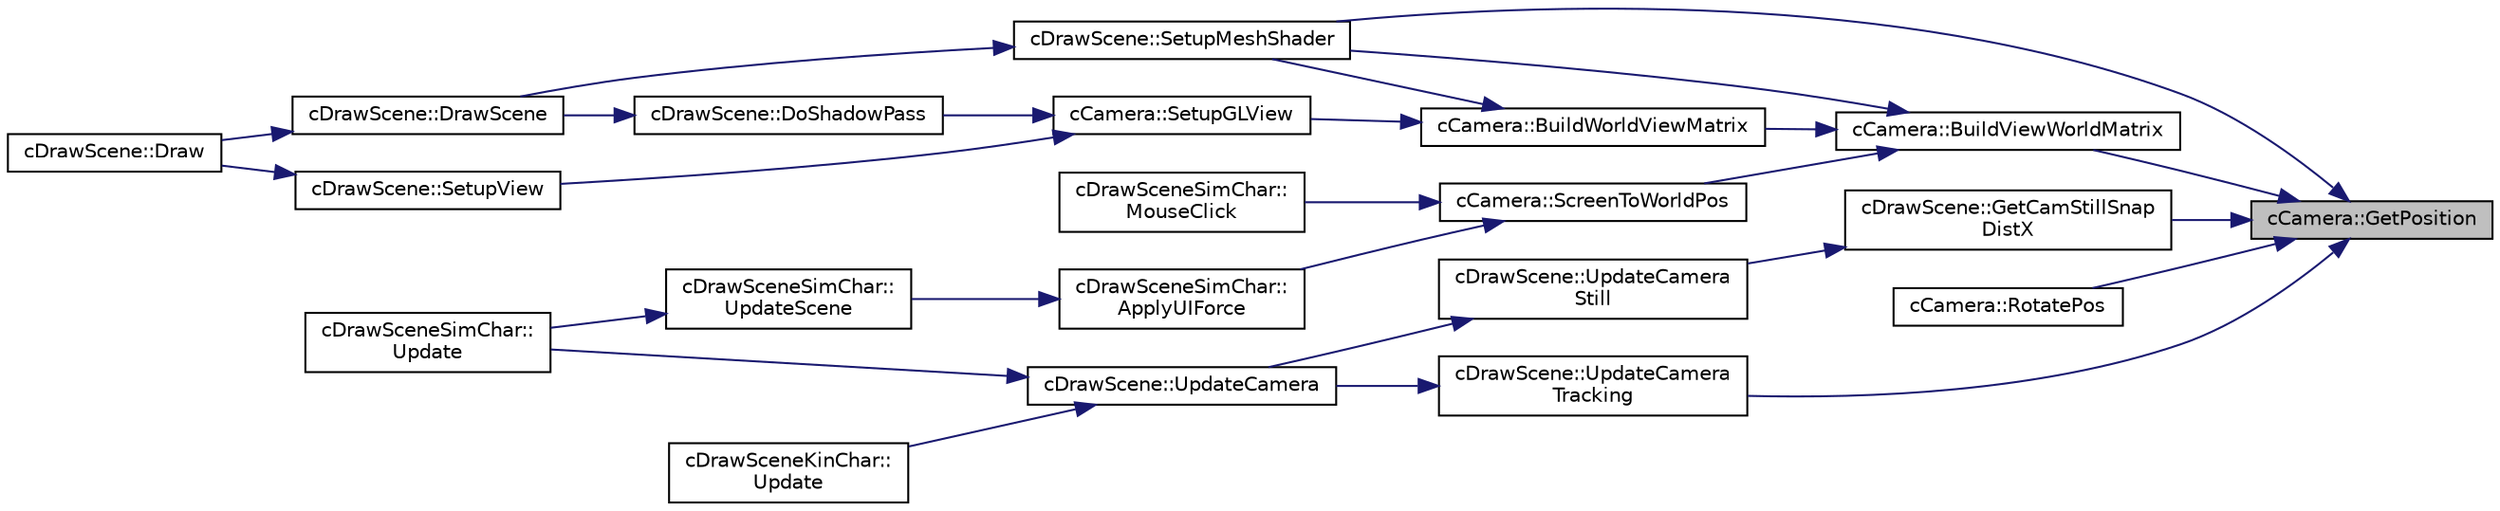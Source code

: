 digraph "cCamera::GetPosition"
{
 // LATEX_PDF_SIZE
  edge [fontname="Helvetica",fontsize="10",labelfontname="Helvetica",labelfontsize="10"];
  node [fontname="Helvetica",fontsize="10",shape=record];
  rankdir="RL";
  Node1 [label="cCamera::GetPosition",height=0.2,width=0.4,color="black", fillcolor="grey75", style="filled", fontcolor="black",tooltip=" "];
  Node1 -> Node2 [dir="back",color="midnightblue",fontsize="10",style="solid",fontname="Helvetica"];
  Node2 [label="cCamera::BuildViewWorldMatrix",height=0.2,width=0.4,color="black", fillcolor="white", style="filled",URL="$classc_camera.html#abb1c165a7d29540124f7f6a44237a2a7",tooltip=" "];
  Node2 -> Node3 [dir="back",color="midnightblue",fontsize="10",style="solid",fontname="Helvetica"];
  Node3 [label="cCamera::BuildWorldViewMatrix",height=0.2,width=0.4,color="black", fillcolor="white", style="filled",URL="$classc_camera.html#a1a80f5e092b4fda59de01674378d13fe",tooltip=" "];
  Node3 -> Node4 [dir="back",color="midnightblue",fontsize="10",style="solid",fontname="Helvetica"];
  Node4 [label="cCamera::SetupGLView",height=0.2,width=0.4,color="black", fillcolor="white", style="filled",URL="$classc_camera.html#a38d6ab3eee6e3ae7db19c7ee886e002d",tooltip=" "];
  Node4 -> Node5 [dir="back",color="midnightblue",fontsize="10",style="solid",fontname="Helvetica"];
  Node5 [label="cDrawScene::DoShadowPass",height=0.2,width=0.4,color="black", fillcolor="white", style="filled",URL="$classc_draw_scene.html#a3b7548045c8dfc7fcd1a55a411f592d1",tooltip=" "];
  Node5 -> Node6 [dir="back",color="midnightblue",fontsize="10",style="solid",fontname="Helvetica"];
  Node6 [label="cDrawScene::DrawScene",height=0.2,width=0.4,color="black", fillcolor="white", style="filled",URL="$classc_draw_scene.html#ac2fea848f9552e4da69c7f50d8d866c8",tooltip=" "];
  Node6 -> Node7 [dir="back",color="midnightblue",fontsize="10",style="solid",fontname="Helvetica"];
  Node7 [label="cDrawScene::Draw",height=0.2,width=0.4,color="black", fillcolor="white", style="filled",URL="$classc_draw_scene.html#ac983b3e7cedfa1b97c98e9038080d9a9",tooltip=" "];
  Node4 -> Node8 [dir="back",color="midnightblue",fontsize="10",style="solid",fontname="Helvetica"];
  Node8 [label="cDrawScene::SetupView",height=0.2,width=0.4,color="black", fillcolor="white", style="filled",URL="$classc_draw_scene.html#a56117f44d49af5ec0e3b2aab3f7d841a",tooltip=" "];
  Node8 -> Node7 [dir="back",color="midnightblue",fontsize="10",style="solid",fontname="Helvetica"];
  Node3 -> Node9 [dir="back",color="midnightblue",fontsize="10",style="solid",fontname="Helvetica"];
  Node9 [label="cDrawScene::SetupMeshShader",height=0.2,width=0.4,color="black", fillcolor="white", style="filled",URL="$classc_draw_scene.html#a53de378350aaa6f21fd71cd5a46639ce",tooltip=" "];
  Node9 -> Node6 [dir="back",color="midnightblue",fontsize="10",style="solid",fontname="Helvetica"];
  Node2 -> Node10 [dir="back",color="midnightblue",fontsize="10",style="solid",fontname="Helvetica"];
  Node10 [label="cCamera::ScreenToWorldPos",height=0.2,width=0.4,color="black", fillcolor="white", style="filled",URL="$classc_camera.html#a04d8aafd7a0d5938c7d453d93358f95e",tooltip=" "];
  Node10 -> Node11 [dir="back",color="midnightblue",fontsize="10",style="solid",fontname="Helvetica"];
  Node11 [label="cDrawSceneSimChar::\lApplyUIForce",height=0.2,width=0.4,color="black", fillcolor="white", style="filled",URL="$classc_draw_scene_sim_char.html#aeb3d448a7a71992790f043f71f703490",tooltip=" "];
  Node11 -> Node12 [dir="back",color="midnightblue",fontsize="10",style="solid",fontname="Helvetica"];
  Node12 [label="cDrawSceneSimChar::\lUpdateScene",height=0.2,width=0.4,color="black", fillcolor="white", style="filled",URL="$classc_draw_scene_sim_char.html#aa97fb19d895d79711c14bdd0308beba4",tooltip=" "];
  Node12 -> Node13 [dir="back",color="midnightblue",fontsize="10",style="solid",fontname="Helvetica"];
  Node13 [label="cDrawSceneSimChar::\lUpdate",height=0.2,width=0.4,color="black", fillcolor="white", style="filled",URL="$classc_draw_scene_sim_char.html#ada1475572f24d082f2221c05111cc10f",tooltip=" "];
  Node10 -> Node14 [dir="back",color="midnightblue",fontsize="10",style="solid",fontname="Helvetica"];
  Node14 [label="cDrawSceneSimChar::\lMouseClick",height=0.2,width=0.4,color="black", fillcolor="white", style="filled",URL="$classc_draw_scene_sim_char.html#a3d0fbb31c21db4102dff090be3d375cf",tooltip=" "];
  Node2 -> Node9 [dir="back",color="midnightblue",fontsize="10",style="solid",fontname="Helvetica"];
  Node1 -> Node15 [dir="back",color="midnightblue",fontsize="10",style="solid",fontname="Helvetica"];
  Node15 [label="cDrawScene::GetCamStillSnap\lDistX",height=0.2,width=0.4,color="black", fillcolor="white", style="filled",URL="$classc_draw_scene.html#a704a4a0c749884492def77b88bf516d5",tooltip=" "];
  Node15 -> Node16 [dir="back",color="midnightblue",fontsize="10",style="solid",fontname="Helvetica"];
  Node16 [label="cDrawScene::UpdateCamera\lStill",height=0.2,width=0.4,color="black", fillcolor="white", style="filled",URL="$classc_draw_scene.html#a868ae55497ba91c2e3bf5d67a2d7827e",tooltip=" "];
  Node16 -> Node17 [dir="back",color="midnightblue",fontsize="10",style="solid",fontname="Helvetica"];
  Node17 [label="cDrawScene::UpdateCamera",height=0.2,width=0.4,color="black", fillcolor="white", style="filled",URL="$classc_draw_scene.html#a33587d859603cd621f092cb6d95ad924",tooltip=" "];
  Node17 -> Node18 [dir="back",color="midnightblue",fontsize="10",style="solid",fontname="Helvetica"];
  Node18 [label="cDrawSceneKinChar::\lUpdate",height=0.2,width=0.4,color="black", fillcolor="white", style="filled",URL="$classc_draw_scene_kin_char.html#a7f987dd4ef6a4db66eb6b4e655e22de8",tooltip=" "];
  Node17 -> Node13 [dir="back",color="midnightblue",fontsize="10",style="solid",fontname="Helvetica"];
  Node1 -> Node19 [dir="back",color="midnightblue",fontsize="10",style="solid",fontname="Helvetica"];
  Node19 [label="cCamera::RotatePos",height=0.2,width=0.4,color="black", fillcolor="white", style="filled",URL="$classc_camera.html#aa37ea2e5bf92566ab9c7b368bc3d531d",tooltip=" "];
  Node1 -> Node9 [dir="back",color="midnightblue",fontsize="10",style="solid",fontname="Helvetica"];
  Node1 -> Node20 [dir="back",color="midnightblue",fontsize="10",style="solid",fontname="Helvetica"];
  Node20 [label="cDrawScene::UpdateCamera\lTracking",height=0.2,width=0.4,color="black", fillcolor="white", style="filled",URL="$classc_draw_scene.html#af61093bebaa7efb8774601cf779ab566",tooltip=" "];
  Node20 -> Node17 [dir="back",color="midnightblue",fontsize="10",style="solid",fontname="Helvetica"];
}
